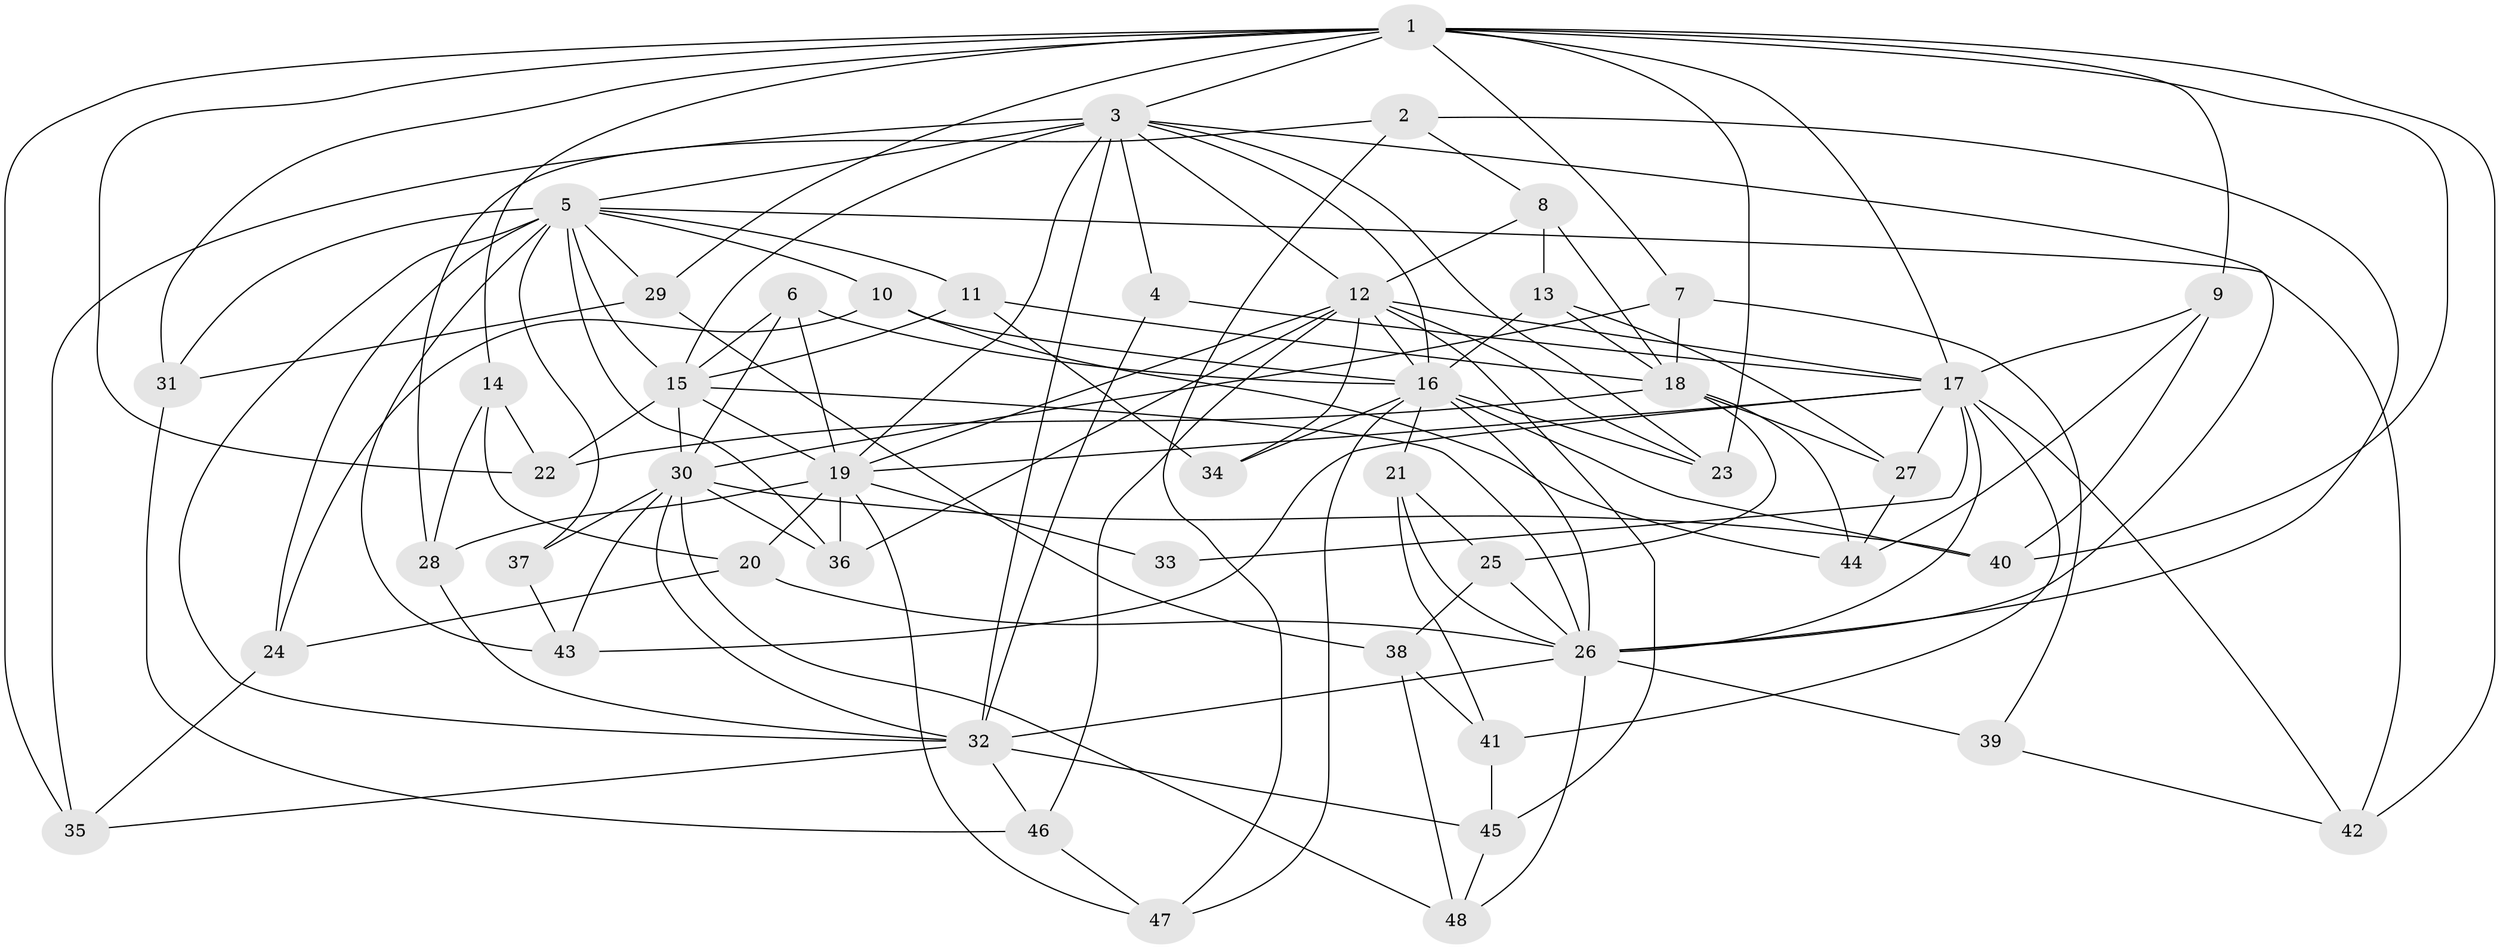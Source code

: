 // original degree distribution, {4: 1.0}
// Generated by graph-tools (version 1.1) at 2025/38/03/09/25 02:38:08]
// undirected, 48 vertices, 130 edges
graph export_dot {
graph [start="1"]
  node [color=gray90,style=filled];
  1;
  2;
  3;
  4;
  5;
  6;
  7;
  8;
  9;
  10;
  11;
  12;
  13;
  14;
  15;
  16;
  17;
  18;
  19;
  20;
  21;
  22;
  23;
  24;
  25;
  26;
  27;
  28;
  29;
  30;
  31;
  32;
  33;
  34;
  35;
  36;
  37;
  38;
  39;
  40;
  41;
  42;
  43;
  44;
  45;
  46;
  47;
  48;
  1 -- 3 [weight=1.0];
  1 -- 7 [weight=1.0];
  1 -- 9 [weight=1.0];
  1 -- 14 [weight=1.0];
  1 -- 17 [weight=1.0];
  1 -- 22 [weight=1.0];
  1 -- 23 [weight=1.0];
  1 -- 29 [weight=1.0];
  1 -- 31 [weight=1.0];
  1 -- 35 [weight=1.0];
  1 -- 40 [weight=1.0];
  1 -- 42 [weight=1.0];
  2 -- 8 [weight=1.0];
  2 -- 26 [weight=1.0];
  2 -- 28 [weight=1.0];
  2 -- 47 [weight=1.0];
  3 -- 4 [weight=1.0];
  3 -- 5 [weight=1.0];
  3 -- 12 [weight=1.0];
  3 -- 15 [weight=1.0];
  3 -- 16 [weight=1.0];
  3 -- 19 [weight=2.0];
  3 -- 23 [weight=1.0];
  3 -- 26 [weight=1.0];
  3 -- 32 [weight=1.0];
  3 -- 35 [weight=1.0];
  4 -- 17 [weight=1.0];
  4 -- 32 [weight=2.0];
  5 -- 10 [weight=1.0];
  5 -- 11 [weight=1.0];
  5 -- 15 [weight=1.0];
  5 -- 24 [weight=1.0];
  5 -- 29 [weight=1.0];
  5 -- 31 [weight=1.0];
  5 -- 32 [weight=1.0];
  5 -- 36 [weight=1.0];
  5 -- 37 [weight=1.0];
  5 -- 42 [weight=1.0];
  5 -- 43 [weight=1.0];
  6 -- 15 [weight=2.0];
  6 -- 16 [weight=1.0];
  6 -- 19 [weight=1.0];
  6 -- 30 [weight=2.0];
  7 -- 18 [weight=1.0];
  7 -- 30 [weight=1.0];
  7 -- 39 [weight=1.0];
  8 -- 12 [weight=1.0];
  8 -- 13 [weight=1.0];
  8 -- 18 [weight=1.0];
  9 -- 17 [weight=1.0];
  9 -- 40 [weight=1.0];
  9 -- 44 [weight=1.0];
  10 -- 16 [weight=1.0];
  10 -- 24 [weight=1.0];
  10 -- 44 [weight=1.0];
  11 -- 15 [weight=1.0];
  11 -- 18 [weight=1.0];
  11 -- 34 [weight=1.0];
  12 -- 16 [weight=1.0];
  12 -- 17 [weight=1.0];
  12 -- 19 [weight=1.0];
  12 -- 23 [weight=1.0];
  12 -- 34 [weight=1.0];
  12 -- 36 [weight=1.0];
  12 -- 45 [weight=1.0];
  12 -- 46 [weight=1.0];
  13 -- 16 [weight=1.0];
  13 -- 18 [weight=1.0];
  13 -- 27 [weight=1.0];
  14 -- 20 [weight=1.0];
  14 -- 22 [weight=1.0];
  14 -- 28 [weight=1.0];
  15 -- 19 [weight=1.0];
  15 -- 22 [weight=1.0];
  15 -- 26 [weight=1.0];
  15 -- 30 [weight=2.0];
  16 -- 21 [weight=1.0];
  16 -- 23 [weight=1.0];
  16 -- 26 [weight=1.0];
  16 -- 34 [weight=2.0];
  16 -- 40 [weight=1.0];
  16 -- 47 [weight=1.0];
  17 -- 19 [weight=1.0];
  17 -- 26 [weight=1.0];
  17 -- 27 [weight=1.0];
  17 -- 33 [weight=2.0];
  17 -- 41 [weight=1.0];
  17 -- 42 [weight=1.0];
  17 -- 43 [weight=1.0];
  18 -- 22 [weight=1.0];
  18 -- 25 [weight=1.0];
  18 -- 27 [weight=1.0];
  18 -- 44 [weight=1.0];
  19 -- 20 [weight=1.0];
  19 -- 28 [weight=1.0];
  19 -- 33 [weight=2.0];
  19 -- 36 [weight=1.0];
  19 -- 47 [weight=1.0];
  20 -- 24 [weight=1.0];
  20 -- 26 [weight=1.0];
  21 -- 25 [weight=1.0];
  21 -- 26 [weight=1.0];
  21 -- 41 [weight=1.0];
  24 -- 35 [weight=1.0];
  25 -- 26 [weight=1.0];
  25 -- 38 [weight=1.0];
  26 -- 32 [weight=1.0];
  26 -- 39 [weight=2.0];
  26 -- 48 [weight=1.0];
  27 -- 44 [weight=1.0];
  28 -- 32 [weight=1.0];
  29 -- 31 [weight=1.0];
  29 -- 38 [weight=1.0];
  30 -- 32 [weight=1.0];
  30 -- 36 [weight=1.0];
  30 -- 37 [weight=2.0];
  30 -- 40 [weight=1.0];
  30 -- 43 [weight=1.0];
  30 -- 48 [weight=1.0];
  31 -- 46 [weight=1.0];
  32 -- 35 [weight=1.0];
  32 -- 45 [weight=1.0];
  32 -- 46 [weight=1.0];
  37 -- 43 [weight=1.0];
  38 -- 41 [weight=1.0];
  38 -- 48 [weight=1.0];
  39 -- 42 [weight=1.0];
  41 -- 45 [weight=1.0];
  45 -- 48 [weight=1.0];
  46 -- 47 [weight=1.0];
}
